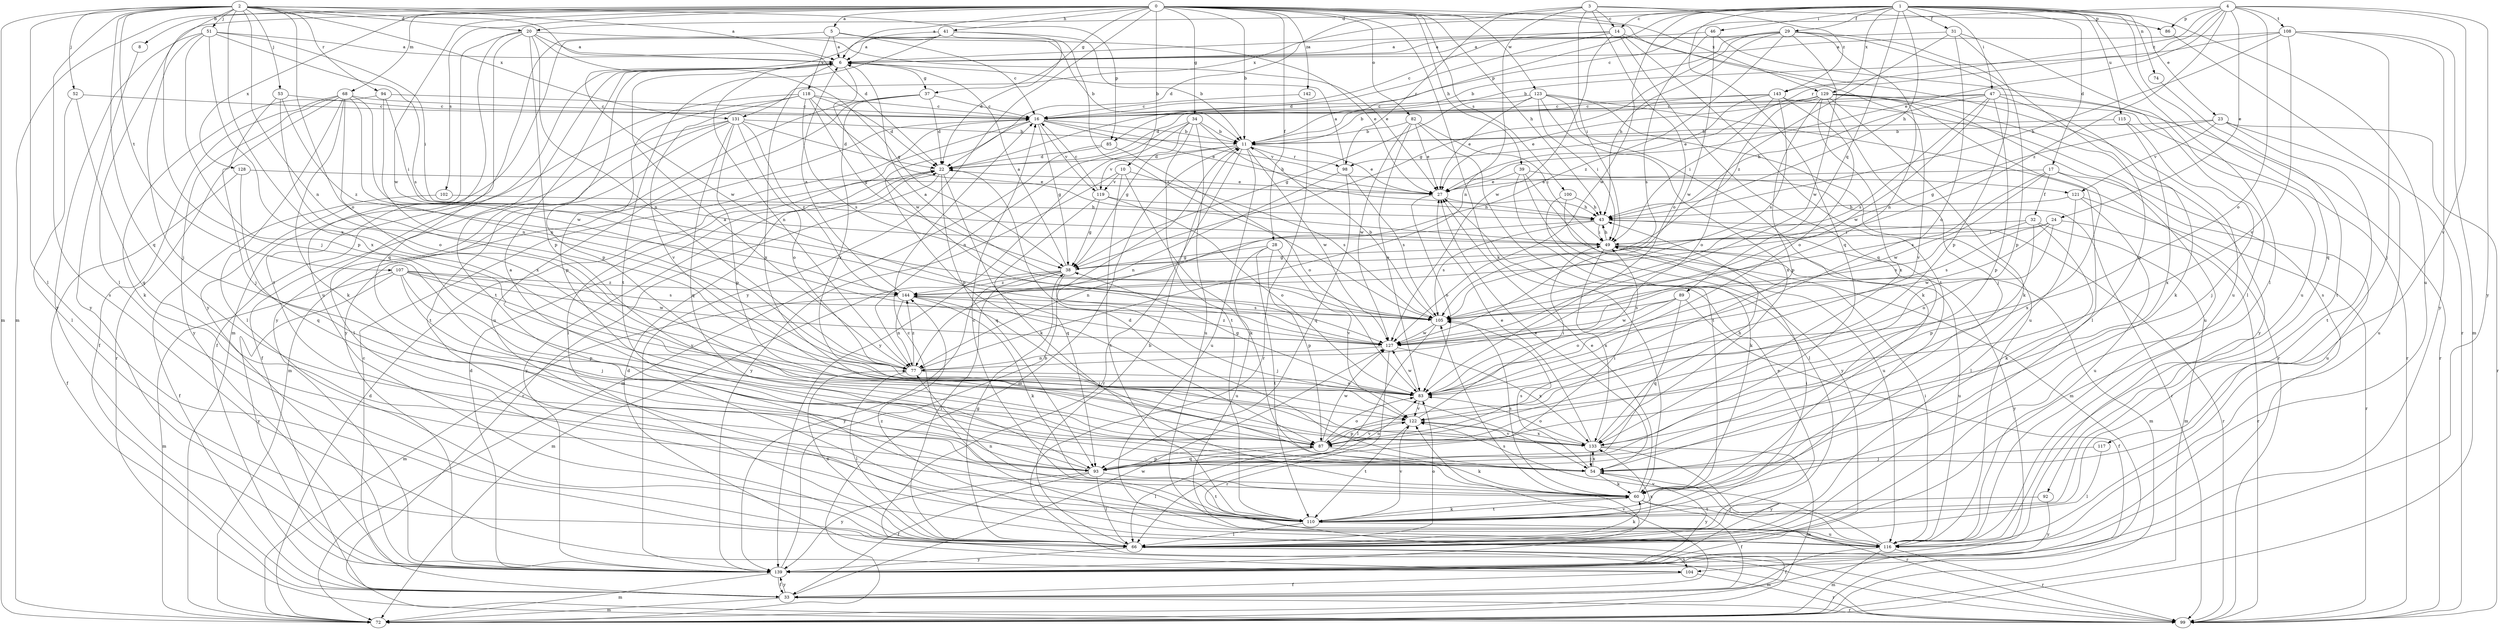 strict digraph  {
0;
1;
2;
3;
4;
5;
6;
8;
10;
11;
14;
16;
17;
20;
22;
23;
24;
27;
28;
29;
31;
32;
33;
34;
37;
38;
39;
41;
43;
46;
47;
49;
51;
52;
53;
54;
60;
66;
68;
72;
74;
77;
82;
83;
85;
86;
87;
89;
92;
93;
94;
98;
99;
100;
102;
104;
105;
107;
108;
110;
115;
116;
117;
118;
119;
121;
122;
123;
127;
128;
129;
131;
133;
139;
142;
143;
144;
0 -> 5  [label=a];
0 -> 6  [label=a];
0 -> 8  [label=b];
0 -> 10  [label=b];
0 -> 11  [label=b];
0 -> 28  [label=f];
0 -> 34  [label=g];
0 -> 37  [label=g];
0 -> 39  [label=h];
0 -> 41  [label=h];
0 -> 43  [label=h];
0 -> 60  [label=k];
0 -> 66  [label=l];
0 -> 68  [label=m];
0 -> 72  [label=m];
0 -> 82  [label=o];
0 -> 100  [label=s];
0 -> 102  [label=s];
0 -> 104  [label=s];
0 -> 123  [label=w];
0 -> 127  [label=w];
0 -> 128  [label=x];
0 -> 129  [label=x];
0 -> 139  [label=y];
0 -> 142  [label=z];
1 -> 14  [label=c];
1 -> 17  [label=d];
1 -> 20  [label=d];
1 -> 23  [label=e];
1 -> 29  [label=f];
1 -> 31  [label=f];
1 -> 43  [label=h];
1 -> 46  [label=i];
1 -> 47  [label=i];
1 -> 66  [label=l];
1 -> 74  [label=n];
1 -> 85  [label=p];
1 -> 89  [label=q];
1 -> 92  [label=q];
1 -> 93  [label=q];
1 -> 115  [label=u];
1 -> 116  [label=u];
1 -> 127  [label=w];
1 -> 129  [label=x];
1 -> 131  [label=x];
2 -> 6  [label=a];
2 -> 20  [label=d];
2 -> 22  [label=d];
2 -> 51  [label=j];
2 -> 52  [label=j];
2 -> 53  [label=j];
2 -> 54  [label=j];
2 -> 66  [label=l];
2 -> 72  [label=m];
2 -> 77  [label=n];
2 -> 83  [label=o];
2 -> 85  [label=p];
2 -> 93  [label=q];
2 -> 94  [label=r];
2 -> 104  [label=s];
2 -> 107  [label=t];
2 -> 131  [label=x];
2 -> 133  [label=x];
3 -> 14  [label=c];
3 -> 22  [label=d];
3 -> 49  [label=i];
3 -> 77  [label=n];
3 -> 83  [label=o];
3 -> 86  [label=p];
3 -> 98  [label=r];
3 -> 143  [label=z];
4 -> 16  [label=c];
4 -> 24  [label=e];
4 -> 27  [label=e];
4 -> 83  [label=o];
4 -> 86  [label=p];
4 -> 98  [label=r];
4 -> 108  [label=t];
4 -> 117  [label=v];
4 -> 139  [label=y];
4 -> 143  [label=z];
4 -> 144  [label=z];
5 -> 6  [label=a];
5 -> 11  [label=b];
5 -> 16  [label=c];
5 -> 27  [label=e];
5 -> 110  [label=t];
5 -> 118  [label=v];
6 -> 37  [label=g];
6 -> 77  [label=n];
6 -> 87  [label=p];
6 -> 110  [label=t];
6 -> 127  [label=w];
6 -> 133  [label=x];
6 -> 139  [label=y];
8 -> 139  [label=y];
10 -> 60  [label=k];
10 -> 105  [label=s];
10 -> 110  [label=t];
10 -> 119  [label=v];
10 -> 139  [label=y];
11 -> 22  [label=d];
11 -> 27  [label=e];
11 -> 72  [label=m];
11 -> 98  [label=r];
11 -> 99  [label=r];
11 -> 116  [label=u];
11 -> 119  [label=v];
11 -> 127  [label=w];
14 -> 6  [label=a];
14 -> 16  [label=c];
14 -> 22  [label=d];
14 -> 93  [label=q];
14 -> 110  [label=t];
14 -> 116  [label=u];
14 -> 127  [label=w];
16 -> 11  [label=b];
16 -> 27  [label=e];
16 -> 38  [label=g];
16 -> 66  [label=l];
16 -> 72  [label=m];
16 -> 87  [label=p];
16 -> 119  [label=v];
16 -> 121  [label=v];
17 -> 27  [label=e];
17 -> 32  [label=f];
17 -> 105  [label=s];
17 -> 116  [label=u];
17 -> 127  [label=w];
17 -> 133  [label=x];
20 -> 6  [label=a];
20 -> 27  [label=e];
20 -> 38  [label=g];
20 -> 77  [label=n];
20 -> 87  [label=p];
20 -> 93  [label=q];
20 -> 116  [label=u];
20 -> 139  [label=y];
22 -> 27  [label=e];
22 -> 60  [label=k];
22 -> 93  [label=q];
22 -> 99  [label=r];
22 -> 139  [label=y];
23 -> 11  [label=b];
23 -> 38  [label=g];
23 -> 99  [label=r];
23 -> 110  [label=t];
23 -> 116  [label=u];
23 -> 121  [label=v];
24 -> 49  [label=i];
24 -> 83  [label=o];
24 -> 99  [label=r];
24 -> 105  [label=s];
24 -> 127  [label=w];
27 -> 43  [label=h];
27 -> 83  [label=o];
28 -> 38  [label=g];
28 -> 87  [label=p];
28 -> 110  [label=t];
28 -> 116  [label=u];
28 -> 122  [label=v];
29 -> 6  [label=a];
29 -> 11  [label=b];
29 -> 38  [label=g];
29 -> 43  [label=h];
29 -> 77  [label=n];
29 -> 87  [label=p];
29 -> 93  [label=q];
29 -> 127  [label=w];
29 -> 144  [label=z];
31 -> 6  [label=a];
31 -> 83  [label=o];
31 -> 87  [label=p];
31 -> 116  [label=u];
31 -> 144  [label=z];
32 -> 49  [label=i];
32 -> 60  [label=k];
32 -> 72  [label=m];
32 -> 87  [label=p];
32 -> 105  [label=s];
33 -> 16  [label=c];
33 -> 72  [label=m];
33 -> 99  [label=r];
33 -> 122  [label=v];
33 -> 127  [label=w];
33 -> 139  [label=y];
34 -> 11  [label=b];
34 -> 38  [label=g];
34 -> 43  [label=h];
34 -> 77  [label=n];
34 -> 110  [label=t];
34 -> 116  [label=u];
34 -> 139  [label=y];
37 -> 16  [label=c];
37 -> 22  [label=d];
37 -> 116  [label=u];
37 -> 122  [label=v];
37 -> 139  [label=y];
38 -> 6  [label=a];
38 -> 54  [label=j];
38 -> 66  [label=l];
38 -> 72  [label=m];
38 -> 139  [label=y];
38 -> 144  [label=z];
39 -> 27  [label=e];
39 -> 66  [label=l];
39 -> 72  [label=m];
39 -> 99  [label=r];
39 -> 139  [label=y];
41 -> 6  [label=a];
41 -> 11  [label=b];
41 -> 22  [label=d];
41 -> 72  [label=m];
41 -> 105  [label=s];
41 -> 110  [label=t];
41 -> 127  [label=w];
43 -> 49  [label=i];
43 -> 72  [label=m];
43 -> 77  [label=n];
43 -> 99  [label=r];
43 -> 105  [label=s];
46 -> 6  [label=a];
46 -> 66  [label=l];
46 -> 105  [label=s];
46 -> 127  [label=w];
47 -> 11  [label=b];
47 -> 16  [label=c];
47 -> 43  [label=h];
47 -> 60  [label=k];
47 -> 87  [label=p];
47 -> 99  [label=r];
47 -> 105  [label=s];
47 -> 127  [label=w];
49 -> 38  [label=g];
49 -> 43  [label=h];
49 -> 116  [label=u];
49 -> 133  [label=x];
49 -> 139  [label=y];
51 -> 6  [label=a];
51 -> 49  [label=i];
51 -> 54  [label=j];
51 -> 87  [label=p];
51 -> 105  [label=s];
51 -> 133  [label=x];
51 -> 139  [label=y];
52 -> 16  [label=c];
52 -> 66  [label=l];
52 -> 93  [label=q];
53 -> 16  [label=c];
53 -> 54  [label=j];
53 -> 83  [label=o];
53 -> 144  [label=z];
54 -> 22  [label=d];
54 -> 27  [label=e];
54 -> 60  [label=k];
54 -> 105  [label=s];
54 -> 133  [label=x];
54 -> 139  [label=y];
60 -> 27  [label=e];
60 -> 33  [label=f];
60 -> 99  [label=r];
60 -> 105  [label=s];
60 -> 110  [label=t];
66 -> 11  [label=b];
66 -> 27  [label=e];
66 -> 38  [label=g];
66 -> 60  [label=k];
66 -> 72  [label=m];
66 -> 77  [label=n];
66 -> 83  [label=o];
66 -> 133  [label=x];
66 -> 139  [label=y];
66 -> 104  [label=s];
68 -> 16  [label=c];
68 -> 33  [label=f];
68 -> 60  [label=k];
68 -> 66  [label=l];
68 -> 77  [label=n];
68 -> 99  [label=r];
68 -> 127  [label=w];
68 -> 133  [label=x];
68 -> 139  [label=y];
72 -> 22  [label=d];
74 -> 110  [label=t];
77 -> 6  [label=a];
77 -> 66  [label=l];
77 -> 83  [label=o];
77 -> 144  [label=z];
82 -> 11  [label=b];
82 -> 27  [label=e];
82 -> 49  [label=i];
82 -> 83  [label=o];
82 -> 110  [label=t];
82 -> 127  [label=w];
83 -> 38  [label=g];
83 -> 122  [label=v];
83 -> 127  [label=w];
85 -> 22  [label=d];
85 -> 72  [label=m];
85 -> 83  [label=o];
86 -> 99  [label=r];
87 -> 60  [label=k];
87 -> 66  [label=l];
87 -> 83  [label=o];
87 -> 93  [label=q];
87 -> 122  [label=v];
87 -> 127  [label=w];
89 -> 33  [label=f];
89 -> 83  [label=o];
89 -> 93  [label=q];
89 -> 105  [label=s];
89 -> 127  [label=w];
92 -> 110  [label=t];
92 -> 139  [label=y];
93 -> 6  [label=a];
93 -> 33  [label=f];
93 -> 49  [label=i];
93 -> 66  [label=l];
93 -> 83  [label=o];
93 -> 87  [label=p];
93 -> 110  [label=t];
93 -> 139  [label=y];
94 -> 16  [label=c];
94 -> 49  [label=i];
94 -> 60  [label=k];
94 -> 77  [label=n];
98 -> 6  [label=a];
98 -> 77  [label=n];
98 -> 93  [label=q];
98 -> 105  [label=s];
100 -> 43  [label=h];
100 -> 60  [label=k];
100 -> 116  [label=u];
102 -> 33  [label=f];
102 -> 43  [label=h];
104 -> 22  [label=d];
104 -> 33  [label=f];
104 -> 99  [label=r];
105 -> 6  [label=a];
105 -> 11  [label=b];
105 -> 66  [label=l];
105 -> 127  [label=w];
107 -> 54  [label=j];
107 -> 72  [label=m];
107 -> 87  [label=p];
107 -> 105  [label=s];
107 -> 122  [label=v];
107 -> 127  [label=w];
107 -> 139  [label=y];
107 -> 144  [label=z];
108 -> 6  [label=a];
108 -> 11  [label=b];
108 -> 43  [label=h];
108 -> 54  [label=j];
108 -> 72  [label=m];
108 -> 122  [label=v];
108 -> 139  [label=y];
110 -> 16  [label=c];
110 -> 49  [label=i];
110 -> 60  [label=k];
110 -> 66  [label=l];
110 -> 77  [label=n];
110 -> 116  [label=u];
110 -> 122  [label=v];
115 -> 11  [label=b];
115 -> 54  [label=j];
115 -> 133  [label=x];
116 -> 16  [label=c];
116 -> 33  [label=f];
116 -> 49  [label=i];
116 -> 54  [label=j];
116 -> 72  [label=m];
116 -> 99  [label=r];
116 -> 122  [label=v];
116 -> 144  [label=z];
117 -> 54  [label=j];
117 -> 66  [label=l];
118 -> 16  [label=c];
118 -> 22  [label=d];
118 -> 33  [label=f];
118 -> 38  [label=g];
118 -> 49  [label=i];
118 -> 87  [label=p];
118 -> 105  [label=s];
118 -> 122  [label=v];
119 -> 16  [label=c];
119 -> 38  [label=g];
119 -> 43  [label=h];
119 -> 83  [label=o];
119 -> 93  [label=q];
121 -> 43  [label=h];
121 -> 66  [label=l];
121 -> 99  [label=r];
121 -> 116  [label=u];
122 -> 49  [label=i];
122 -> 87  [label=p];
122 -> 110  [label=t];
122 -> 133  [label=x];
123 -> 16  [label=c];
123 -> 27  [label=e];
123 -> 38  [label=g];
123 -> 49  [label=i];
123 -> 60  [label=k];
123 -> 99  [label=r];
123 -> 116  [label=u];
123 -> 133  [label=x];
127 -> 77  [label=n];
127 -> 99  [label=r];
127 -> 133  [label=x];
127 -> 144  [label=z];
128 -> 27  [label=e];
128 -> 33  [label=f];
128 -> 93  [label=q];
129 -> 16  [label=c];
129 -> 27  [label=e];
129 -> 54  [label=j];
129 -> 60  [label=k];
129 -> 66  [label=l];
129 -> 83  [label=o];
129 -> 87  [label=p];
129 -> 99  [label=r];
129 -> 116  [label=u];
129 -> 133  [label=x];
129 -> 139  [label=y];
131 -> 11  [label=b];
131 -> 22  [label=d];
131 -> 33  [label=f];
131 -> 66  [label=l];
131 -> 83  [label=o];
131 -> 87  [label=p];
131 -> 93  [label=q];
131 -> 110  [label=t];
131 -> 144  [label=z];
133 -> 27  [label=e];
133 -> 43  [label=h];
133 -> 54  [label=j];
133 -> 72  [label=m];
133 -> 83  [label=o];
133 -> 122  [label=v];
133 -> 139  [label=y];
139 -> 11  [label=b];
139 -> 22  [label=d];
139 -> 33  [label=f];
139 -> 72  [label=m];
139 -> 105  [label=s];
142 -> 16  [label=c];
142 -> 99  [label=r];
143 -> 16  [label=c];
143 -> 22  [label=d];
143 -> 27  [label=e];
143 -> 49  [label=i];
143 -> 83  [label=o];
143 -> 105  [label=s];
143 -> 122  [label=v];
144 -> 6  [label=a];
144 -> 54  [label=j];
144 -> 60  [label=k];
144 -> 72  [label=m];
144 -> 77  [label=n];
144 -> 105  [label=s];
}
